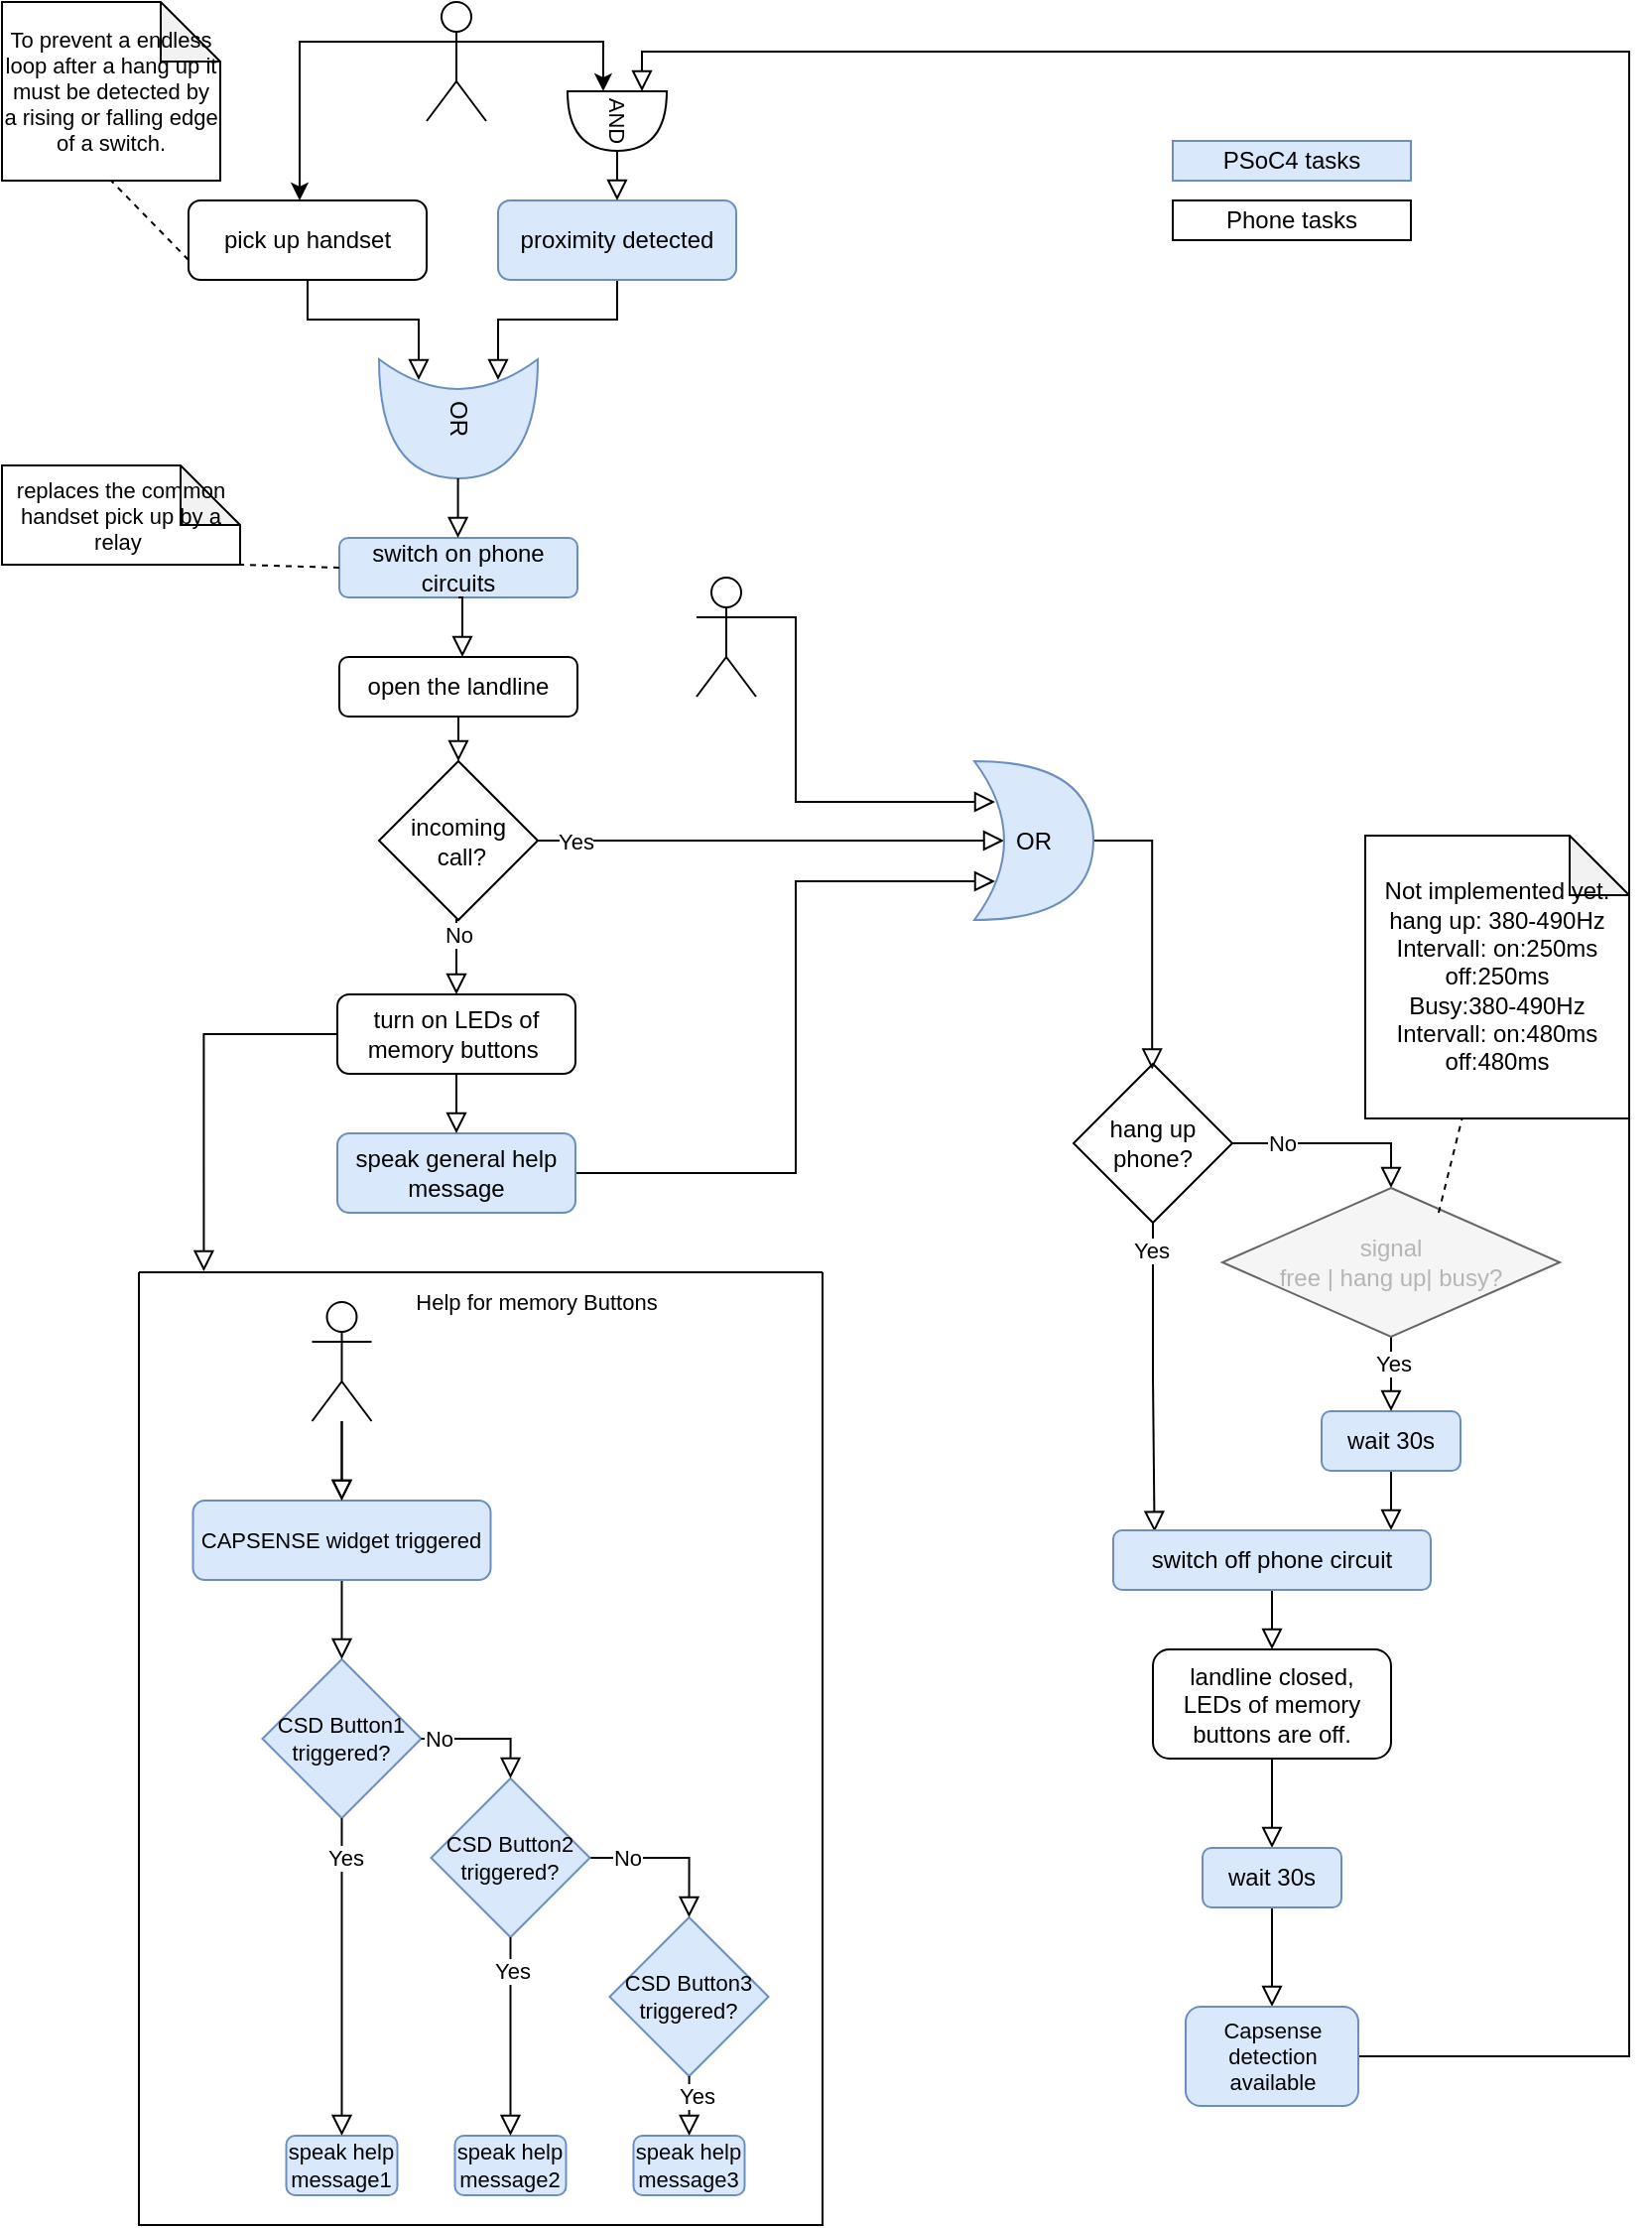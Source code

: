 <mxfile version="20.8.23" type="github">
  <diagram id="C5RBs43oDa-KdzZeNtuy" name="Page-1">
    <mxGraphModel dx="2074" dy="1142" grid="1" gridSize="10" guides="1" tooltips="1" connect="1" arrows="1" fold="1" page="1" pageScale="1" pageWidth="827" pageHeight="1169" math="0" shadow="0">
      <root>
        <mxCell id="WIyWlLk6GJQsqaUBKTNV-0" />
        <mxCell id="WIyWlLk6GJQsqaUBKTNV-1" parent="WIyWlLk6GJQsqaUBKTNV-0" />
        <mxCell id="4fPn2dJ94Awd5dNHBFq_-68" style="edgeStyle=orthogonalEdgeStyle;shape=connector;rounded=0;orthogonalLoop=1;jettySize=auto;html=1;exitX=0.5;exitY=1;exitDx=0;exitDy=0;entryX=0.175;entryY=0.75;entryDx=0;entryDy=0;entryPerimeter=0;shadow=0;labelBackgroundColor=none;strokeColor=default;strokeWidth=1;fontFamily=Helvetica;fontSize=11;fontColor=default;endArrow=block;endFill=0;endSize=8;" parent="WIyWlLk6GJQsqaUBKTNV-1" source="WIyWlLk6GJQsqaUBKTNV-3" target="4fPn2dJ94Awd5dNHBFq_-1" edge="1">
          <mxGeometry relative="1" as="geometry" />
        </mxCell>
        <mxCell id="WIyWlLk6GJQsqaUBKTNV-3" value="pick up handset" style="rounded=1;whiteSpace=wrap;html=1;fontSize=12;glass=0;strokeWidth=1;shadow=0;" parent="WIyWlLk6GJQsqaUBKTNV-1" vertex="1">
          <mxGeometry x="94" y="140" width="120" height="40" as="geometry" />
        </mxCell>
        <mxCell id="4fPn2dJ94Awd5dNHBFq_-0" value="&lt;div&gt;switch on phone circuits&lt;/div&gt;" style="rounded=1;whiteSpace=wrap;html=1;fillColor=#dae8fc;strokeColor=#6c8ebf;" parent="WIyWlLk6GJQsqaUBKTNV-1" vertex="1">
          <mxGeometry x="170" y="310" width="120" height="30" as="geometry" />
        </mxCell>
        <mxCell id="4fPn2dJ94Awd5dNHBFq_-1" value="&lt;div&gt;OR&lt;/div&gt;" style="shape=xor;whiteSpace=wrap;html=1;rotation=90;fillColor=#dae8fc;strokeColor=#6c8ebf;" parent="WIyWlLk6GJQsqaUBKTNV-1" vertex="1">
          <mxGeometry x="200" y="210" width="60" height="80" as="geometry" />
        </mxCell>
        <mxCell id="4fPn2dJ94Awd5dNHBFq_-118" style="edgeStyle=orthogonalEdgeStyle;shape=connector;rounded=0;orthogonalLoop=1;jettySize=auto;html=1;entryX=0.175;entryY=0.75;entryDx=0;entryDy=0;entryPerimeter=0;shadow=0;labelBackgroundColor=default;strokeColor=default;strokeWidth=1;fontFamily=Helvetica;fontSize=11;fontColor=default;endArrow=block;endFill=0;endSize=8;" parent="WIyWlLk6GJQsqaUBKTNV-1" source="4fPn2dJ94Awd5dNHBFq_-2" target="4fPn2dJ94Awd5dNHBFq_-56" edge="1">
          <mxGeometry relative="1" as="geometry">
            <Array as="points">
              <mxPoint x="400" y="630" />
              <mxPoint x="400" y="483" />
              <mxPoint x="500" y="483" />
            </Array>
          </mxGeometry>
        </mxCell>
        <mxCell id="4fPn2dJ94Awd5dNHBFq_-2" value="speak general help message" style="rounded=1;whiteSpace=wrap;html=1;fillColor=#dae8fc;strokeColor=#6c8ebf;" parent="WIyWlLk6GJQsqaUBKTNV-1" vertex="1">
          <mxGeometry x="169" y="610" width="120" height="40" as="geometry" />
        </mxCell>
        <mxCell id="4fPn2dJ94Awd5dNHBFq_-69" style="edgeStyle=orthogonalEdgeStyle;shape=connector;rounded=0;orthogonalLoop=1;jettySize=auto;html=1;exitX=0.5;exitY=1;exitDx=0;exitDy=0;entryX=0.175;entryY=0.25;entryDx=0;entryDy=0;entryPerimeter=0;shadow=0;labelBackgroundColor=none;strokeColor=default;strokeWidth=1;fontFamily=Helvetica;fontSize=11;fontColor=default;endArrow=block;endFill=0;endSize=8;" parent="WIyWlLk6GJQsqaUBKTNV-1" source="4fPn2dJ94Awd5dNHBFq_-3" target="4fPn2dJ94Awd5dNHBFq_-1" edge="1">
          <mxGeometry relative="1" as="geometry" />
        </mxCell>
        <mxCell id="4fPn2dJ94Awd5dNHBFq_-3" value="proximity detected" style="rounded=1;whiteSpace=wrap;html=1;fillColor=#dae8fc;strokeColor=#6c8ebf;" parent="WIyWlLk6GJQsqaUBKTNV-1" vertex="1">
          <mxGeometry x="250" y="140" width="120" height="40" as="geometry" />
        </mxCell>
        <mxCell id="4fPn2dJ94Awd5dNHBFq_-4" value="" style="rounded=0;html=1;jettySize=auto;orthogonalLoop=1;fontSize=11;endArrow=block;endFill=0;endSize=8;strokeWidth=1;shadow=0;labelBackgroundColor=none;edgeStyle=orthogonalEdgeStyle;entryX=0.175;entryY=0.75;entryDx=0;entryDy=0;entryPerimeter=0;" parent="WIyWlLk6GJQsqaUBKTNV-1" edge="1">
          <mxGeometry width="50" height="50" relative="1" as="geometry">
            <mxPoint x="229.8" y="280" as="sourcePoint" />
            <mxPoint x="229.8" y="310" as="targetPoint" />
            <Array as="points">
              <mxPoint x="230.09" y="300" />
              <mxPoint x="230.09" y="300" />
            </Array>
          </mxGeometry>
        </mxCell>
        <mxCell id="4fPn2dJ94Awd5dNHBFq_-9" value="" style="rounded=0;html=1;jettySize=auto;orthogonalLoop=1;fontSize=11;endArrow=block;endFill=0;endSize=8;strokeWidth=1;shadow=0;labelBackgroundColor=none;edgeStyle=orthogonalEdgeStyle;exitX=0.5;exitY=1;exitDx=0;exitDy=0;" parent="WIyWlLk6GJQsqaUBKTNV-1" source="4fPn2dJ94Awd5dNHBFq_-0" edge="1">
          <mxGeometry width="50" height="50" relative="1" as="geometry">
            <mxPoint x="260" y="480" as="sourcePoint" />
            <mxPoint x="232" y="370" as="targetPoint" />
            <Array as="points">
              <mxPoint x="232" y="340" />
            </Array>
          </mxGeometry>
        </mxCell>
        <mxCell id="4fPn2dJ94Awd5dNHBFq_-53" value="" style="edgeStyle=orthogonalEdgeStyle;rounded=0;orthogonalLoop=1;jettySize=auto;html=1;exitX=0.5;exitY=1;exitDx=0;exitDy=0;labelBackgroundColor=none;endArrow=block;endFill=0;endSize=8;strokeWidth=1;shadow=0;" parent="WIyWlLk6GJQsqaUBKTNV-1" source="4fPn2dJ94Awd5dNHBFq_-11" target="4fPn2dJ94Awd5dNHBFq_-52" edge="1">
          <mxGeometry relative="1" as="geometry">
            <Array as="points">
              <mxPoint x="230" y="410" />
              <mxPoint x="230" y="410" />
            </Array>
          </mxGeometry>
        </mxCell>
        <mxCell id="4fPn2dJ94Awd5dNHBFq_-11" value="open the landline" style="rounded=1;whiteSpace=wrap;html=1;" parent="WIyWlLk6GJQsqaUBKTNV-1" vertex="1">
          <mxGeometry x="170" y="370" width="120" height="30" as="geometry" />
        </mxCell>
        <mxCell id="4fPn2dJ94Awd5dNHBFq_-61" style="edgeStyle=orthogonalEdgeStyle;shape=connector;rounded=0;orthogonalLoop=1;jettySize=auto;html=1;exitX=0.5;exitY=1;exitDx=0;exitDy=0;entryX=0.5;entryY=0;entryDx=0;entryDy=0;shadow=0;labelBackgroundColor=none;strokeColor=default;strokeWidth=1;fontFamily=Helvetica;fontSize=11;fontColor=default;endArrow=block;endFill=0;endSize=8;" parent="WIyWlLk6GJQsqaUBKTNV-1" source="4fPn2dJ94Awd5dNHBFq_-12" target="4fPn2dJ94Awd5dNHBFq_-2" edge="1">
          <mxGeometry relative="1" as="geometry" />
        </mxCell>
        <mxCell id="4fPn2dJ94Awd5dNHBFq_-110" style="edgeStyle=orthogonalEdgeStyle;shape=connector;rounded=0;orthogonalLoop=1;jettySize=auto;html=1;exitX=0;exitY=0.5;exitDx=0;exitDy=0;entryX=0.095;entryY=-0.001;entryDx=0;entryDy=0;entryPerimeter=0;shadow=0;labelBackgroundColor=default;strokeColor=default;strokeWidth=1;fontFamily=Helvetica;fontSize=11;fontColor=default;endArrow=block;endFill=0;endSize=8;" parent="WIyWlLk6GJQsqaUBKTNV-1" source="4fPn2dJ94Awd5dNHBFq_-12" target="4fPn2dJ94Awd5dNHBFq_-92" edge="1">
          <mxGeometry relative="1" as="geometry">
            <Array as="points">
              <mxPoint x="102" y="560" />
            </Array>
          </mxGeometry>
        </mxCell>
        <mxCell id="4fPn2dJ94Awd5dNHBFq_-12" value="turn on LEDs of memory buttons&amp;nbsp;" style="rounded=1;whiteSpace=wrap;html=1;" parent="WIyWlLk6GJQsqaUBKTNV-1" vertex="1">
          <mxGeometry x="169" y="540" width="120" height="40" as="geometry" />
        </mxCell>
        <mxCell id="4fPn2dJ94Awd5dNHBFq_-17" value="&lt;div&gt;PSoC4 tasks&lt;/div&gt;" style="rounded=0;whiteSpace=wrap;html=1;fillColor=#dae8fc;strokeColor=#6c8ebf;" parent="WIyWlLk6GJQsqaUBKTNV-1" vertex="1">
          <mxGeometry x="590" y="110" width="120" height="20" as="geometry" />
        </mxCell>
        <mxCell id="4fPn2dJ94Awd5dNHBFq_-18" value="Phone tasks" style="rounded=0;whiteSpace=wrap;html=1;" parent="WIyWlLk6GJQsqaUBKTNV-1" vertex="1">
          <mxGeometry x="590" y="140" width="120" height="20" as="geometry" />
        </mxCell>
        <mxCell id="4fPn2dJ94Awd5dNHBFq_-28" value="" style="rounded=0;html=1;jettySize=auto;orthogonalLoop=1;fontSize=11;endArrow=block;endFill=0;endSize=8;strokeWidth=1;shadow=0;labelBackgroundColor=none;edgeStyle=orthogonalEdgeStyle;entryX=0.5;entryY=0;entryDx=0;entryDy=0;exitX=1;exitY=0.5;exitDx=0;exitDy=0;" parent="WIyWlLk6GJQsqaUBKTNV-1" source="4fPn2dJ94Awd5dNHBFq_-33" target="4fPn2dJ94Awd5dNHBFq_-24" edge="1">
          <mxGeometry relative="1" as="geometry" />
        </mxCell>
        <mxCell id="4fPn2dJ94Awd5dNHBFq_-34" value="&lt;div&gt;No&lt;/div&gt;" style="edgeLabel;html=1;align=center;verticalAlign=middle;resizable=0;points=[];" parent="4fPn2dJ94Awd5dNHBFq_-28" vertex="1" connectable="0">
          <mxGeometry x="-0.52" relative="1" as="geometry">
            <mxPoint as="offset" />
          </mxGeometry>
        </mxCell>
        <mxCell id="4fPn2dJ94Awd5dNHBFq_-44" value="" style="rounded=0;html=1;jettySize=auto;orthogonalLoop=1;fontSize=11;endArrow=block;endFill=0;endSize=8;strokeWidth=1;shadow=0;labelBackgroundColor=none;edgeStyle=orthogonalEdgeStyle;entryX=0.875;entryY=0;entryDx=0;entryDy=0;entryPerimeter=0;" parent="WIyWlLk6GJQsqaUBKTNV-1" source="4fPn2dJ94Awd5dNHBFq_-22" target="4fPn2dJ94Awd5dNHBFq_-41" edge="1">
          <mxGeometry relative="1" as="geometry" />
        </mxCell>
        <mxCell id="4fPn2dJ94Awd5dNHBFq_-22" value="wait 30s" style="rounded=1;whiteSpace=wrap;html=1;fillColor=#dae8fc;strokeColor=#6c8ebf;" parent="WIyWlLk6GJQsqaUBKTNV-1" vertex="1">
          <mxGeometry x="665" y="750" width="70" height="30" as="geometry" />
        </mxCell>
        <mxCell id="4fPn2dJ94Awd5dNHBFq_-23" value="&lt;div&gt;Not implemented yet.&lt;br&gt;&lt;/div&gt;&lt;div&gt;hang up: 380-490Hz&lt;/div&gt;&lt;div&gt;Intervall: on:250ms&lt;/div&gt;&lt;div&gt;off:250ms&lt;/div&gt;&lt;div&gt;Busy:380-490Hz&lt;div&gt;Intervall: on:480ms&lt;/div&gt;&lt;div&gt;off:480ms&lt;/div&gt; &lt;/div&gt;" style="shape=note;whiteSpace=wrap;html=1;backgroundOutline=1;darkOpacity=0.05;" parent="WIyWlLk6GJQsqaUBKTNV-1" vertex="1">
          <mxGeometry x="687" y="460" width="133" height="142.5" as="geometry" />
        </mxCell>
        <mxCell id="4fPn2dJ94Awd5dNHBFq_-43" style="rounded=0;html=1;jettySize=auto;orthogonalLoop=1;fontSize=11;endArrow=block;endFill=0;endSize=8;strokeWidth=1;shadow=0;labelBackgroundColor=none;edgeStyle=orthogonalEdgeStyle;" parent="WIyWlLk6GJQsqaUBKTNV-1" source="4fPn2dJ94Awd5dNHBFq_-24" target="4fPn2dJ94Awd5dNHBFq_-22" edge="1">
          <mxGeometry relative="1" as="geometry">
            <Array as="points">
              <mxPoint x="700" y="730" />
              <mxPoint x="700" y="730" />
            </Array>
          </mxGeometry>
        </mxCell>
        <mxCell id="4fPn2dJ94Awd5dNHBFq_-45" value="Yes" style="edgeLabel;html=1;align=center;verticalAlign=middle;resizable=0;points=[];" parent="4fPn2dJ94Awd5dNHBFq_-43" vertex="1" connectable="0">
          <mxGeometry x="-0.301" y="1" relative="1" as="geometry">
            <mxPoint as="offset" />
          </mxGeometry>
        </mxCell>
        <mxCell id="4fPn2dJ94Awd5dNHBFq_-24" value="&lt;div&gt;signal&lt;br&gt;&lt;/div&gt;&lt;div&gt;free | hang up| busy?&lt;/div&gt;" style="rhombus;whiteSpace=wrap;html=1;fillColor=#f5f5f5;strokeColor=#666666;fontColor=#B5B5B5;" parent="WIyWlLk6GJQsqaUBKTNV-1" vertex="1">
          <mxGeometry x="615" y="637.5" width="170" height="75" as="geometry" />
        </mxCell>
        <mxCell id="4fPn2dJ94Awd5dNHBFq_-42" style="rounded=0;html=1;jettySize=auto;orthogonalLoop=1;fontSize=11;endArrow=block;endFill=0;endSize=8;strokeWidth=1;shadow=0;labelBackgroundColor=none;edgeStyle=orthogonalEdgeStyle;entryX=0.13;entryY=0.027;entryDx=0;entryDy=0;entryPerimeter=0;" parent="WIyWlLk6GJQsqaUBKTNV-1" source="4fPn2dJ94Awd5dNHBFq_-33" target="4fPn2dJ94Awd5dNHBFq_-41" edge="1">
          <mxGeometry relative="1" as="geometry">
            <mxPoint x="580" y="760" as="targetPoint" />
          </mxGeometry>
        </mxCell>
        <mxCell id="4fPn2dJ94Awd5dNHBFq_-48" value="Yes" style="edgeLabel;html=1;align=center;verticalAlign=middle;resizable=0;points=[];" parent="4fPn2dJ94Awd5dNHBFq_-42" vertex="1" connectable="0">
          <mxGeometry x="-0.819" y="-1" relative="1" as="geometry">
            <mxPoint as="offset" />
          </mxGeometry>
        </mxCell>
        <mxCell id="4fPn2dJ94Awd5dNHBFq_-33" value="hang up phone?" style="rhombus;whiteSpace=wrap;html=1;" parent="WIyWlLk6GJQsqaUBKTNV-1" vertex="1">
          <mxGeometry x="540" y="575" width="80" height="80" as="geometry" />
        </mxCell>
        <mxCell id="4fPn2dJ94Awd5dNHBFq_-36" value="" style="rounded=0;html=1;jettySize=auto;orthogonalLoop=1;fontSize=11;endArrow=block;endFill=0;endSize=8;strokeWidth=1;shadow=0;labelBackgroundColor=none;edgeStyle=orthogonalEdgeStyle;entryX=0.495;entryY=0.035;entryDx=0;entryDy=0;entryPerimeter=0;exitX=1;exitY=0.5;exitDx=0;exitDy=0;exitPerimeter=0;" parent="WIyWlLk6GJQsqaUBKTNV-1" source="4fPn2dJ94Awd5dNHBFq_-56" target="4fPn2dJ94Awd5dNHBFq_-33" edge="1">
          <mxGeometry relative="1" as="geometry" />
        </mxCell>
        <mxCell id="4fPn2dJ94Awd5dNHBFq_-57" style="edgeStyle=orthogonalEdgeStyle;shape=connector;rounded=0;orthogonalLoop=1;jettySize=auto;html=1;entryX=0.175;entryY=0.25;entryDx=0;entryDy=0;entryPerimeter=0;shadow=0;labelBackgroundColor=none;strokeColor=default;strokeWidth=1;fontFamily=Helvetica;fontSize=11;fontColor=default;endArrow=block;endFill=0;endSize=8;exitX=1;exitY=0.333;exitDx=0;exitDy=0;exitPerimeter=0;" parent="WIyWlLk6GJQsqaUBKTNV-1" source="4fPn2dJ94Awd5dNHBFq_-35" target="4fPn2dJ94Awd5dNHBFq_-56" edge="1">
          <mxGeometry relative="1" as="geometry">
            <mxPoint x="460" y="370" as="sourcePoint" />
            <Array as="points">
              <mxPoint x="400" y="350" />
              <mxPoint x="400" y="443" />
              <mxPoint x="500" y="443" />
            </Array>
          </mxGeometry>
        </mxCell>
        <mxCell id="4fPn2dJ94Awd5dNHBFq_-35" value="" style="shape=umlActor;verticalLabelPosition=bottom;verticalAlign=top;html=1;outlineConnect=0;" parent="WIyWlLk6GJQsqaUBKTNV-1" vertex="1">
          <mxGeometry x="350" y="330" width="30" height="60" as="geometry" />
        </mxCell>
        <mxCell id="4fPn2dJ94Awd5dNHBFq_-38" style="edgeStyle=orthogonalEdgeStyle;rounded=0;orthogonalLoop=1;jettySize=auto;html=1;exitX=0;exitY=0.333;exitDx=0;exitDy=0;exitPerimeter=0;" parent="WIyWlLk6GJQsqaUBKTNV-1" source="4fPn2dJ94Awd5dNHBFq_-37" target="WIyWlLk6GJQsqaUBKTNV-3" edge="1">
          <mxGeometry relative="1" as="geometry">
            <Array as="points">
              <mxPoint x="150" y="60" />
            </Array>
          </mxGeometry>
        </mxCell>
        <mxCell id="4fPn2dJ94Awd5dNHBFq_-39" style="edgeStyle=orthogonalEdgeStyle;rounded=0;orthogonalLoop=1;jettySize=auto;html=1;exitX=1;exitY=0.333;exitDx=0;exitDy=0;exitPerimeter=0;entryX=-0.002;entryY=0.641;entryDx=0;entryDy=0;entryPerimeter=0;" parent="WIyWlLk6GJQsqaUBKTNV-1" source="4fPn2dJ94Awd5dNHBFq_-37" target="4fPn2dJ94Awd5dNHBFq_-115" edge="1">
          <mxGeometry relative="1" as="geometry">
            <mxPoint x="312" y="128" as="targetPoint" />
          </mxGeometry>
        </mxCell>
        <mxCell id="4fPn2dJ94Awd5dNHBFq_-37" value="" style="shape=umlActor;verticalLabelPosition=bottom;verticalAlign=top;html=1;outlineConnect=0;" parent="WIyWlLk6GJQsqaUBKTNV-1" vertex="1">
          <mxGeometry x="214" y="40" width="30" height="60" as="geometry" />
        </mxCell>
        <mxCell id="4fPn2dJ94Awd5dNHBFq_-62" style="edgeStyle=orthogonalEdgeStyle;shape=connector;rounded=0;orthogonalLoop=1;jettySize=auto;html=1;shadow=0;labelBackgroundColor=none;strokeColor=default;strokeWidth=1;fontFamily=Helvetica;fontSize=11;fontColor=default;endArrow=block;endFill=0;endSize=8;" parent="WIyWlLk6GJQsqaUBKTNV-1" source="4fPn2dJ94Awd5dNHBFq_-41" target="4fPn2dJ94Awd5dNHBFq_-46" edge="1">
          <mxGeometry relative="1" as="geometry" />
        </mxCell>
        <mxCell id="4fPn2dJ94Awd5dNHBFq_-41" value="switch off phone circuit" style="rounded=1;whiteSpace=wrap;html=1;fillColor=#dae8fc;strokeColor=#6c8ebf;" parent="WIyWlLk6GJQsqaUBKTNV-1" vertex="1">
          <mxGeometry x="560" y="810" width="160" height="30" as="geometry" />
        </mxCell>
        <mxCell id="4fPn2dJ94Awd5dNHBFq_-113" style="edgeStyle=orthogonalEdgeStyle;shape=connector;rounded=0;orthogonalLoop=1;jettySize=auto;html=1;exitX=0.5;exitY=1;exitDx=0;exitDy=0;entryX=0.5;entryY=0;entryDx=0;entryDy=0;shadow=0;labelBackgroundColor=default;strokeColor=default;strokeWidth=1;fontFamily=Helvetica;fontSize=11;fontColor=default;endArrow=block;endFill=0;endSize=8;" parent="WIyWlLk6GJQsqaUBKTNV-1" source="4fPn2dJ94Awd5dNHBFq_-46" target="4fPn2dJ94Awd5dNHBFq_-112" edge="1">
          <mxGeometry relative="1" as="geometry" />
        </mxCell>
        <mxCell id="4fPn2dJ94Awd5dNHBFq_-46" value="&lt;div&gt;landline closed, &lt;br&gt;&lt;/div&gt;&lt;div&gt;LEDs of memory buttons are off.&lt;/div&gt;" style="rounded=1;whiteSpace=wrap;html=1;" parent="WIyWlLk6GJQsqaUBKTNV-1" vertex="1">
          <mxGeometry x="580" y="870" width="120" height="55" as="geometry" />
        </mxCell>
        <mxCell id="4fPn2dJ94Awd5dNHBFq_-51" value="" style="endArrow=none;dashed=1;html=1;rounded=0;exitX=0.641;exitY=0.167;exitDx=0;exitDy=0;exitPerimeter=0;" parent="WIyWlLk6GJQsqaUBKTNV-1" source="4fPn2dJ94Awd5dNHBFq_-24" target="4fPn2dJ94Awd5dNHBFq_-23" edge="1">
          <mxGeometry width="50" height="50" relative="1" as="geometry">
            <mxPoint x="720" y="640" as="sourcePoint" />
            <mxPoint x="730" y="610" as="targetPoint" />
          </mxGeometry>
        </mxCell>
        <mxCell id="4fPn2dJ94Awd5dNHBFq_-58" style="edgeStyle=orthogonalEdgeStyle;shape=connector;rounded=0;orthogonalLoop=1;jettySize=auto;html=1;exitX=1;exitY=0.5;exitDx=0;exitDy=0;entryX=0.25;entryY=0.5;entryDx=0;entryDy=0;entryPerimeter=0;shadow=0;labelBackgroundColor=none;strokeColor=default;strokeWidth=1;fontFamily=Helvetica;fontSize=11;fontColor=default;endArrow=block;endFill=0;endSize=8;" parent="WIyWlLk6GJQsqaUBKTNV-1" source="4fPn2dJ94Awd5dNHBFq_-52" target="4fPn2dJ94Awd5dNHBFq_-56" edge="1">
          <mxGeometry relative="1" as="geometry">
            <Array as="points">
              <mxPoint x="330" y="463" />
              <mxPoint x="330" y="463" />
            </Array>
          </mxGeometry>
        </mxCell>
        <mxCell id="4fPn2dJ94Awd5dNHBFq_-59" value="Yes" style="edgeLabel;html=1;align=center;verticalAlign=middle;resizable=0;points=[];fontSize=11;fontFamily=Helvetica;fontColor=default;" parent="4fPn2dJ94Awd5dNHBFq_-58" vertex="1" connectable="0">
          <mxGeometry x="-0.554" y="-2" relative="1" as="geometry">
            <mxPoint x="-34" y="-2" as="offset" />
          </mxGeometry>
        </mxCell>
        <mxCell id="4fPn2dJ94Awd5dNHBFq_-60" value="No" style="edgeStyle=orthogonalEdgeStyle;shape=connector;rounded=0;orthogonalLoop=1;jettySize=auto;html=1;exitX=0.5;exitY=1;exitDx=0;exitDy=0;entryX=0.5;entryY=0;entryDx=0;entryDy=0;shadow=0;labelBackgroundColor=default;strokeColor=default;strokeWidth=1;fontFamily=Helvetica;fontSize=11;fontColor=default;endArrow=block;endFill=0;endSize=8;" parent="WIyWlLk6GJQsqaUBKTNV-1" source="4fPn2dJ94Awd5dNHBFq_-52" target="4fPn2dJ94Awd5dNHBFq_-12" edge="1">
          <mxGeometry x="-0.556" y="1" relative="1" as="geometry">
            <Array as="points">
              <mxPoint x="229" y="502" />
            </Array>
            <mxPoint as="offset" />
          </mxGeometry>
        </mxCell>
        <mxCell id="4fPn2dJ94Awd5dNHBFq_-52" value="&lt;div&gt;incoming&lt;/div&gt;&lt;div&gt;&amp;nbsp;call?&lt;/div&gt;" style="rhombus;whiteSpace=wrap;html=1;" parent="WIyWlLk6GJQsqaUBKTNV-1" vertex="1">
          <mxGeometry x="190" y="422.5" width="80" height="80" as="geometry" />
        </mxCell>
        <mxCell id="4fPn2dJ94Awd5dNHBFq_-54" value="replaces the common handset pick up by a relay&amp;nbsp; " style="shape=note;whiteSpace=wrap;html=1;backgroundOutline=1;darkOpacity=0.05;fontFamily=Helvetica;fontSize=11;fontColor=default;" parent="WIyWlLk6GJQsqaUBKTNV-1" vertex="1">
          <mxGeometry y="273.5" width="120" height="50" as="geometry" />
        </mxCell>
        <mxCell id="4fPn2dJ94Awd5dNHBFq_-55" value="" style="endArrow=none;dashed=1;html=1;rounded=0;shadow=0;labelBackgroundColor=none;strokeColor=default;strokeWidth=1;fontFamily=Helvetica;fontSize=11;fontColor=default;endSize=8;shape=connector;exitX=0;exitY=0.5;exitDx=0;exitDy=0;entryX=1;entryY=1;entryDx=0;entryDy=0;entryPerimeter=0;" parent="WIyWlLk6GJQsqaUBKTNV-1" source="4fPn2dJ94Awd5dNHBFq_-0" target="4fPn2dJ94Awd5dNHBFq_-54" edge="1">
          <mxGeometry width="50" height="50" relative="1" as="geometry">
            <mxPoint x="100" y="380" as="sourcePoint" />
            <mxPoint x="150" y="330" as="targetPoint" />
          </mxGeometry>
        </mxCell>
        <mxCell id="4fPn2dJ94Awd5dNHBFq_-56" value="&lt;div&gt;OR&lt;/div&gt;" style="shape=xor;whiteSpace=wrap;html=1;rotation=0;fillColor=#dae8fc;strokeColor=#6c8ebf;" parent="WIyWlLk6GJQsqaUBKTNV-1" vertex="1">
          <mxGeometry x="490" y="422.5" width="60" height="80" as="geometry" />
        </mxCell>
        <mxCell id="4fPn2dJ94Awd5dNHBFq_-64" value="To prevent a endless loop after a hang up it must be detected by a rising or falling edge of a switch." style="shape=note;whiteSpace=wrap;html=1;backgroundOutline=1;darkOpacity=0.05;fontFamily=Helvetica;fontSize=11;fontColor=default;" parent="WIyWlLk6GJQsqaUBKTNV-1" vertex="1">
          <mxGeometry y="40" width="110" height="90" as="geometry" />
        </mxCell>
        <mxCell id="4fPn2dJ94Awd5dNHBFq_-66" value="" style="endArrow=none;dashed=1;html=1;rounded=0;shadow=0;labelBackgroundColor=none;strokeColor=default;strokeWidth=1;fontFamily=Helvetica;fontSize=11;fontColor=default;endSize=8;shape=connector;entryX=0.5;entryY=1;entryDx=0;entryDy=0;entryPerimeter=0;exitX=0;exitY=0.75;exitDx=0;exitDy=0;" parent="WIyWlLk6GJQsqaUBKTNV-1" source="WIyWlLk6GJQsqaUBKTNV-3" target="4fPn2dJ94Awd5dNHBFq_-64" edge="1">
          <mxGeometry width="50" height="50" relative="1" as="geometry">
            <mxPoint x="10" y="190" as="sourcePoint" />
            <mxPoint x="60" y="140" as="targetPoint" />
          </mxGeometry>
        </mxCell>
        <mxCell id="4fPn2dJ94Awd5dNHBFq_-92" value="" style="swimlane;startSize=0;fontFamily=Helvetica;fontSize=11;fontColor=default;" parent="WIyWlLk6GJQsqaUBKTNV-1" vertex="1">
          <mxGeometry x="69" y="680" width="344.5" height="480" as="geometry">
            <mxRectangle x="69" y="680" width="181" height="40" as="alternateBounds" />
          </mxGeometry>
        </mxCell>
        <mxCell id="4fPn2dJ94Awd5dNHBFq_-96" value="CSD Button1 triggered?" style="rhombus;whiteSpace=wrap;html=1;fontFamily=Helvetica;fontSize=11;fillColor=#dae8fc;strokeColor=#6c8ebf;" parent="4fPn2dJ94Awd5dNHBFq_-92" vertex="1">
          <mxGeometry x="62.25" y="195" width="80" height="80" as="geometry" />
        </mxCell>
        <mxCell id="4fPn2dJ94Awd5dNHBFq_-98" value="CSD Button3 triggered?" style="rhombus;whiteSpace=wrap;html=1;fontFamily=Helvetica;fontSize=11;fillColor=#dae8fc;strokeColor=#6c8ebf;" parent="4fPn2dJ94Awd5dNHBFq_-92" vertex="1">
          <mxGeometry x="237.25" y="325" width="80" height="80" as="geometry" />
        </mxCell>
        <mxCell id="4fPn2dJ94Awd5dNHBFq_-99" value="No" style="edgeStyle=orthogonalEdgeStyle;shape=connector;rounded=0;orthogonalLoop=1;jettySize=auto;html=1;exitX=1;exitY=0.5;exitDx=0;exitDy=0;entryX=0.5;entryY=0;entryDx=0;entryDy=0;shadow=0;labelBackgroundColor=default;strokeColor=default;strokeWidth=1;fontFamily=Helvetica;fontSize=11;fontColor=default;endArrow=block;endFill=0;endSize=8;" parent="4fPn2dJ94Awd5dNHBFq_-92" source="4fPn2dJ94Awd5dNHBFq_-101" target="4fPn2dJ94Awd5dNHBFq_-98" edge="1">
          <mxGeometry x="-0.529" relative="1" as="geometry">
            <mxPoint as="offset" />
          </mxGeometry>
        </mxCell>
        <mxCell id="4fPn2dJ94Awd5dNHBFq_-101" value="CSD Button2 triggered?" style="rhombus;whiteSpace=wrap;html=1;fontFamily=Helvetica;fontSize=11;fillColor=#dae8fc;strokeColor=#6c8ebf;" parent="4fPn2dJ94Awd5dNHBFq_-92" vertex="1">
          <mxGeometry x="147.25" y="255" width="80" height="80" as="geometry" />
        </mxCell>
        <mxCell id="4fPn2dJ94Awd5dNHBFq_-94" value="No" style="edgeStyle=orthogonalEdgeStyle;shape=connector;rounded=0;orthogonalLoop=1;jettySize=auto;html=1;exitX=1;exitY=0.5;exitDx=0;exitDy=0;entryX=0.5;entryY=0;entryDx=0;entryDy=0;shadow=0;labelBackgroundColor=default;strokeColor=default;strokeWidth=1;fontFamily=Helvetica;fontSize=11;fontColor=default;endArrow=block;endFill=0;endSize=8;" parent="4fPn2dJ94Awd5dNHBFq_-92" source="4fPn2dJ94Awd5dNHBFq_-96" target="4fPn2dJ94Awd5dNHBFq_-101" edge="1">
          <mxGeometry x="-0.731" relative="1" as="geometry">
            <mxPoint as="offset" />
          </mxGeometry>
        </mxCell>
        <mxCell id="4fPn2dJ94Awd5dNHBFq_-104" value="" style="shape=umlActor;verticalLabelPosition=bottom;verticalAlign=top;html=1;outlineConnect=0;fontFamily=Helvetica;fontSize=11;fontColor=default;" parent="4fPn2dJ94Awd5dNHBFq_-92" vertex="1">
          <mxGeometry x="87.25" y="15" width="30" height="60" as="geometry" />
        </mxCell>
        <mxCell id="4fPn2dJ94Awd5dNHBFq_-105" style="edgeStyle=orthogonalEdgeStyle;shape=connector;rounded=0;orthogonalLoop=1;jettySize=auto;html=1;entryX=0.5;entryY=0;entryDx=0;entryDy=0;shadow=0;labelBackgroundColor=default;strokeColor=default;strokeWidth=1;fontFamily=Helvetica;fontSize=11;fontColor=default;endArrow=block;endFill=0;endSize=8;" parent="4fPn2dJ94Awd5dNHBFq_-92" source="4fPn2dJ94Awd5dNHBFq_-106" target="4fPn2dJ94Awd5dNHBFq_-96" edge="1">
          <mxGeometry relative="1" as="geometry" />
        </mxCell>
        <mxCell id="4fPn2dJ94Awd5dNHBFq_-106" value="CAPSENSE widget triggered" style="rounded=1;whiteSpace=wrap;html=1;fontFamily=Helvetica;fontSize=11;fillColor=#dae8fc;strokeColor=#6c8ebf;" parent="4fPn2dJ94Awd5dNHBFq_-92" vertex="1">
          <mxGeometry x="27.25" y="115" width="150" height="40" as="geometry" />
        </mxCell>
        <mxCell id="4fPn2dJ94Awd5dNHBFq_-102" value="" style="edgeStyle=orthogonalEdgeStyle;shape=connector;rounded=0;orthogonalLoop=1;jettySize=auto;html=1;shadow=0;labelBackgroundColor=default;strokeColor=default;strokeWidth=1;fontFamily=Helvetica;fontSize=11;fontColor=default;endArrow=block;endFill=0;endSize=8;" parent="4fPn2dJ94Awd5dNHBFq_-92" source="4fPn2dJ94Awd5dNHBFq_-104" target="4fPn2dJ94Awd5dNHBFq_-106" edge="1">
          <mxGeometry relative="1" as="geometry" />
        </mxCell>
        <mxCell id="4fPn2dJ94Awd5dNHBFq_-103" value="" style="edgeStyle=orthogonalEdgeStyle;shape=connector;rounded=0;orthogonalLoop=1;jettySize=auto;html=1;shadow=0;labelBackgroundColor=default;strokeColor=default;strokeWidth=1;fontFamily=Helvetica;fontSize=11;fontColor=default;endArrow=block;endFill=0;endSize=8;" parent="4fPn2dJ94Awd5dNHBFq_-92" source="4fPn2dJ94Awd5dNHBFq_-104" target="4fPn2dJ94Awd5dNHBFq_-106" edge="1">
          <mxGeometry relative="1" as="geometry" />
        </mxCell>
        <mxCell id="4fPn2dJ94Awd5dNHBFq_-107" value="speak help message1" style="rounded=1;whiteSpace=wrap;html=1;fontFamily=Helvetica;fontSize=11;fillColor=#dae8fc;strokeColor=#6c8ebf;" parent="4fPn2dJ94Awd5dNHBFq_-92" vertex="1">
          <mxGeometry x="74.25" y="435" width="56" height="30" as="geometry" />
        </mxCell>
        <mxCell id="4fPn2dJ94Awd5dNHBFq_-95" style="edgeStyle=orthogonalEdgeStyle;shape=connector;rounded=0;orthogonalLoop=1;jettySize=auto;html=1;exitX=0.5;exitY=1;exitDx=0;exitDy=0;shadow=0;labelBackgroundColor=default;strokeColor=default;strokeWidth=1;fontFamily=Helvetica;fontSize=11;fontColor=default;endArrow=block;endFill=0;endSize=8;" parent="4fPn2dJ94Awd5dNHBFq_-92" source="4fPn2dJ94Awd5dNHBFq_-96" target="4fPn2dJ94Awd5dNHBFq_-107" edge="1">
          <mxGeometry relative="1" as="geometry" />
        </mxCell>
        <mxCell id="4fPn2dJ94Awd5dNHBFq_-123" value="Yes" style="edgeLabel;html=1;align=center;verticalAlign=middle;resizable=0;points=[];fontSize=11;fontFamily=Helvetica;fontColor=default;" parent="4fPn2dJ94Awd5dNHBFq_-95" vertex="1" connectable="0">
          <mxGeometry x="-0.754" y="1" relative="1" as="geometry">
            <mxPoint as="offset" />
          </mxGeometry>
        </mxCell>
        <mxCell id="4fPn2dJ94Awd5dNHBFq_-108" value="speak help message2" style="rounded=1;whiteSpace=wrap;html=1;fontFamily=Helvetica;fontSize=11;fillColor=#dae8fc;strokeColor=#6c8ebf;" parent="4fPn2dJ94Awd5dNHBFq_-92" vertex="1">
          <mxGeometry x="159.25" y="435" width="56" height="30" as="geometry" />
        </mxCell>
        <mxCell id="4fPn2dJ94Awd5dNHBFq_-100" style="edgeStyle=orthogonalEdgeStyle;shape=connector;rounded=0;orthogonalLoop=1;jettySize=auto;html=1;entryX=0.5;entryY=0;entryDx=0;entryDy=0;shadow=0;labelBackgroundColor=default;strokeColor=default;strokeWidth=1;fontFamily=Helvetica;fontSize=11;fontColor=default;endArrow=block;endFill=0;endSize=8;" parent="4fPn2dJ94Awd5dNHBFq_-92" source="4fPn2dJ94Awd5dNHBFq_-101" target="4fPn2dJ94Awd5dNHBFq_-108" edge="1">
          <mxGeometry relative="1" as="geometry" />
        </mxCell>
        <mxCell id="4fPn2dJ94Awd5dNHBFq_-124" value="Yes" style="edgeLabel;html=1;align=center;verticalAlign=middle;resizable=0;points=[];fontSize=11;fontFamily=Helvetica;fontColor=default;" parent="4fPn2dJ94Awd5dNHBFq_-100" vertex="1" connectable="0">
          <mxGeometry x="-0.673" relative="1" as="geometry">
            <mxPoint as="offset" />
          </mxGeometry>
        </mxCell>
        <mxCell id="4fPn2dJ94Awd5dNHBFq_-109" value="speak help message3" style="rounded=1;whiteSpace=wrap;html=1;fontFamily=Helvetica;fontSize=11;fillColor=#dae8fc;strokeColor=#6c8ebf;" parent="4fPn2dJ94Awd5dNHBFq_-92" vertex="1">
          <mxGeometry x="249.25" y="435" width="56" height="30" as="geometry" />
        </mxCell>
        <mxCell id="4fPn2dJ94Awd5dNHBFq_-97" value="Yes" style="edgeStyle=orthogonalEdgeStyle;shape=connector;rounded=0;orthogonalLoop=1;jettySize=auto;html=1;shadow=0;labelBackgroundColor=default;strokeColor=default;strokeWidth=1;fontFamily=Helvetica;fontSize=11;fontColor=default;endArrow=block;endFill=0;endSize=8;" parent="4fPn2dJ94Awd5dNHBFq_-92" source="4fPn2dJ94Awd5dNHBFq_-98" target="4fPn2dJ94Awd5dNHBFq_-109" edge="1">
          <mxGeometry x="0.201" y="4" relative="1" as="geometry">
            <mxPoint as="offset" />
          </mxGeometry>
        </mxCell>
        <mxCell id="4fPn2dJ94Awd5dNHBFq_-129" value="Help for memory Buttons" style="text;html=1;align=center;verticalAlign=middle;resizable=1;points=[];autosize=1;strokeColor=none;fillColor=none;fontSize=11;fontFamily=Helvetica;fontColor=default;movable=1;rotatable=1;deletable=1;editable=1;locked=0;connectable=1;" parent="4fPn2dJ94Awd5dNHBFq_-92" vertex="1">
          <mxGeometry x="125.25" width="150" height="30" as="geometry" />
        </mxCell>
        <mxCell id="4fPn2dJ94Awd5dNHBFq_-117" style="edgeStyle=orthogonalEdgeStyle;shape=connector;rounded=0;orthogonalLoop=1;jettySize=auto;html=1;entryX=0;entryY=0.25;entryDx=0;entryDy=0;entryPerimeter=0;shadow=0;labelBackgroundColor=default;strokeColor=default;strokeWidth=1;fontFamily=Helvetica;fontSize=11;fontColor=default;endArrow=block;endFill=0;endSize=8;exitX=1;exitY=0.5;exitDx=0;exitDy=0;" parent="WIyWlLk6GJQsqaUBKTNV-1" source="4fPn2dJ94Awd5dNHBFq_-127" target="4fPn2dJ94Awd5dNHBFq_-115" edge="1">
          <mxGeometry relative="1" as="geometry">
            <Array as="points">
              <mxPoint x="820" y="1075" />
              <mxPoint x="820" y="65" />
              <mxPoint x="323" y="65" />
            </Array>
          </mxGeometry>
        </mxCell>
        <mxCell id="4fPn2dJ94Awd5dNHBFq_-128" style="edgeStyle=orthogonalEdgeStyle;shape=connector;rounded=0;orthogonalLoop=1;jettySize=auto;html=1;exitX=0.5;exitY=1;exitDx=0;exitDy=0;entryX=0.5;entryY=0;entryDx=0;entryDy=0;shadow=0;labelBackgroundColor=default;strokeColor=default;strokeWidth=1;fontFamily=Helvetica;fontSize=11;fontColor=default;endArrow=block;endFill=0;endSize=8;" parent="WIyWlLk6GJQsqaUBKTNV-1" source="4fPn2dJ94Awd5dNHBFq_-112" target="4fPn2dJ94Awd5dNHBFq_-127" edge="1">
          <mxGeometry relative="1" as="geometry" />
        </mxCell>
        <mxCell id="4fPn2dJ94Awd5dNHBFq_-112" value="wait 30s" style="rounded=1;whiteSpace=wrap;html=1;fillColor=#dae8fc;strokeColor=#6c8ebf;" parent="WIyWlLk6GJQsqaUBKTNV-1" vertex="1">
          <mxGeometry x="605" y="970" width="70" height="30" as="geometry" />
        </mxCell>
        <mxCell id="4fPn2dJ94Awd5dNHBFq_-116" style="edgeStyle=orthogonalEdgeStyle;shape=connector;rounded=0;orthogonalLoop=1;jettySize=auto;html=1;exitX=1;exitY=0.5;exitDx=0;exitDy=0;exitPerimeter=0;entryX=0.5;entryY=0;entryDx=0;entryDy=0;shadow=0;labelBackgroundColor=default;strokeColor=default;strokeWidth=1;fontFamily=Helvetica;fontSize=11;fontColor=default;endArrow=block;endFill=0;endSize=8;" parent="WIyWlLk6GJQsqaUBKTNV-1" source="4fPn2dJ94Awd5dNHBFq_-115" target="4fPn2dJ94Awd5dNHBFq_-3" edge="1">
          <mxGeometry relative="1" as="geometry" />
        </mxCell>
        <mxCell id="4fPn2dJ94Awd5dNHBFq_-115" value="AND" style="shape=or;whiteSpace=wrap;html=1;fontFamily=Helvetica;fontSize=11;fontColor=default;rotation=90;" parent="WIyWlLk6GJQsqaUBKTNV-1" vertex="1">
          <mxGeometry x="295" y="75" width="30" height="50" as="geometry" />
        </mxCell>
        <mxCell id="4fPn2dJ94Awd5dNHBFq_-127" value="Capsense detection available" style="rounded=1;whiteSpace=wrap;html=1;fontFamily=Helvetica;fontSize=11;fillColor=#dae8fc;strokeColor=#6c8ebf;" parent="WIyWlLk6GJQsqaUBKTNV-1" vertex="1">
          <mxGeometry x="596.5" y="1050" width="87" height="50" as="geometry" />
        </mxCell>
      </root>
    </mxGraphModel>
  </diagram>
</mxfile>
